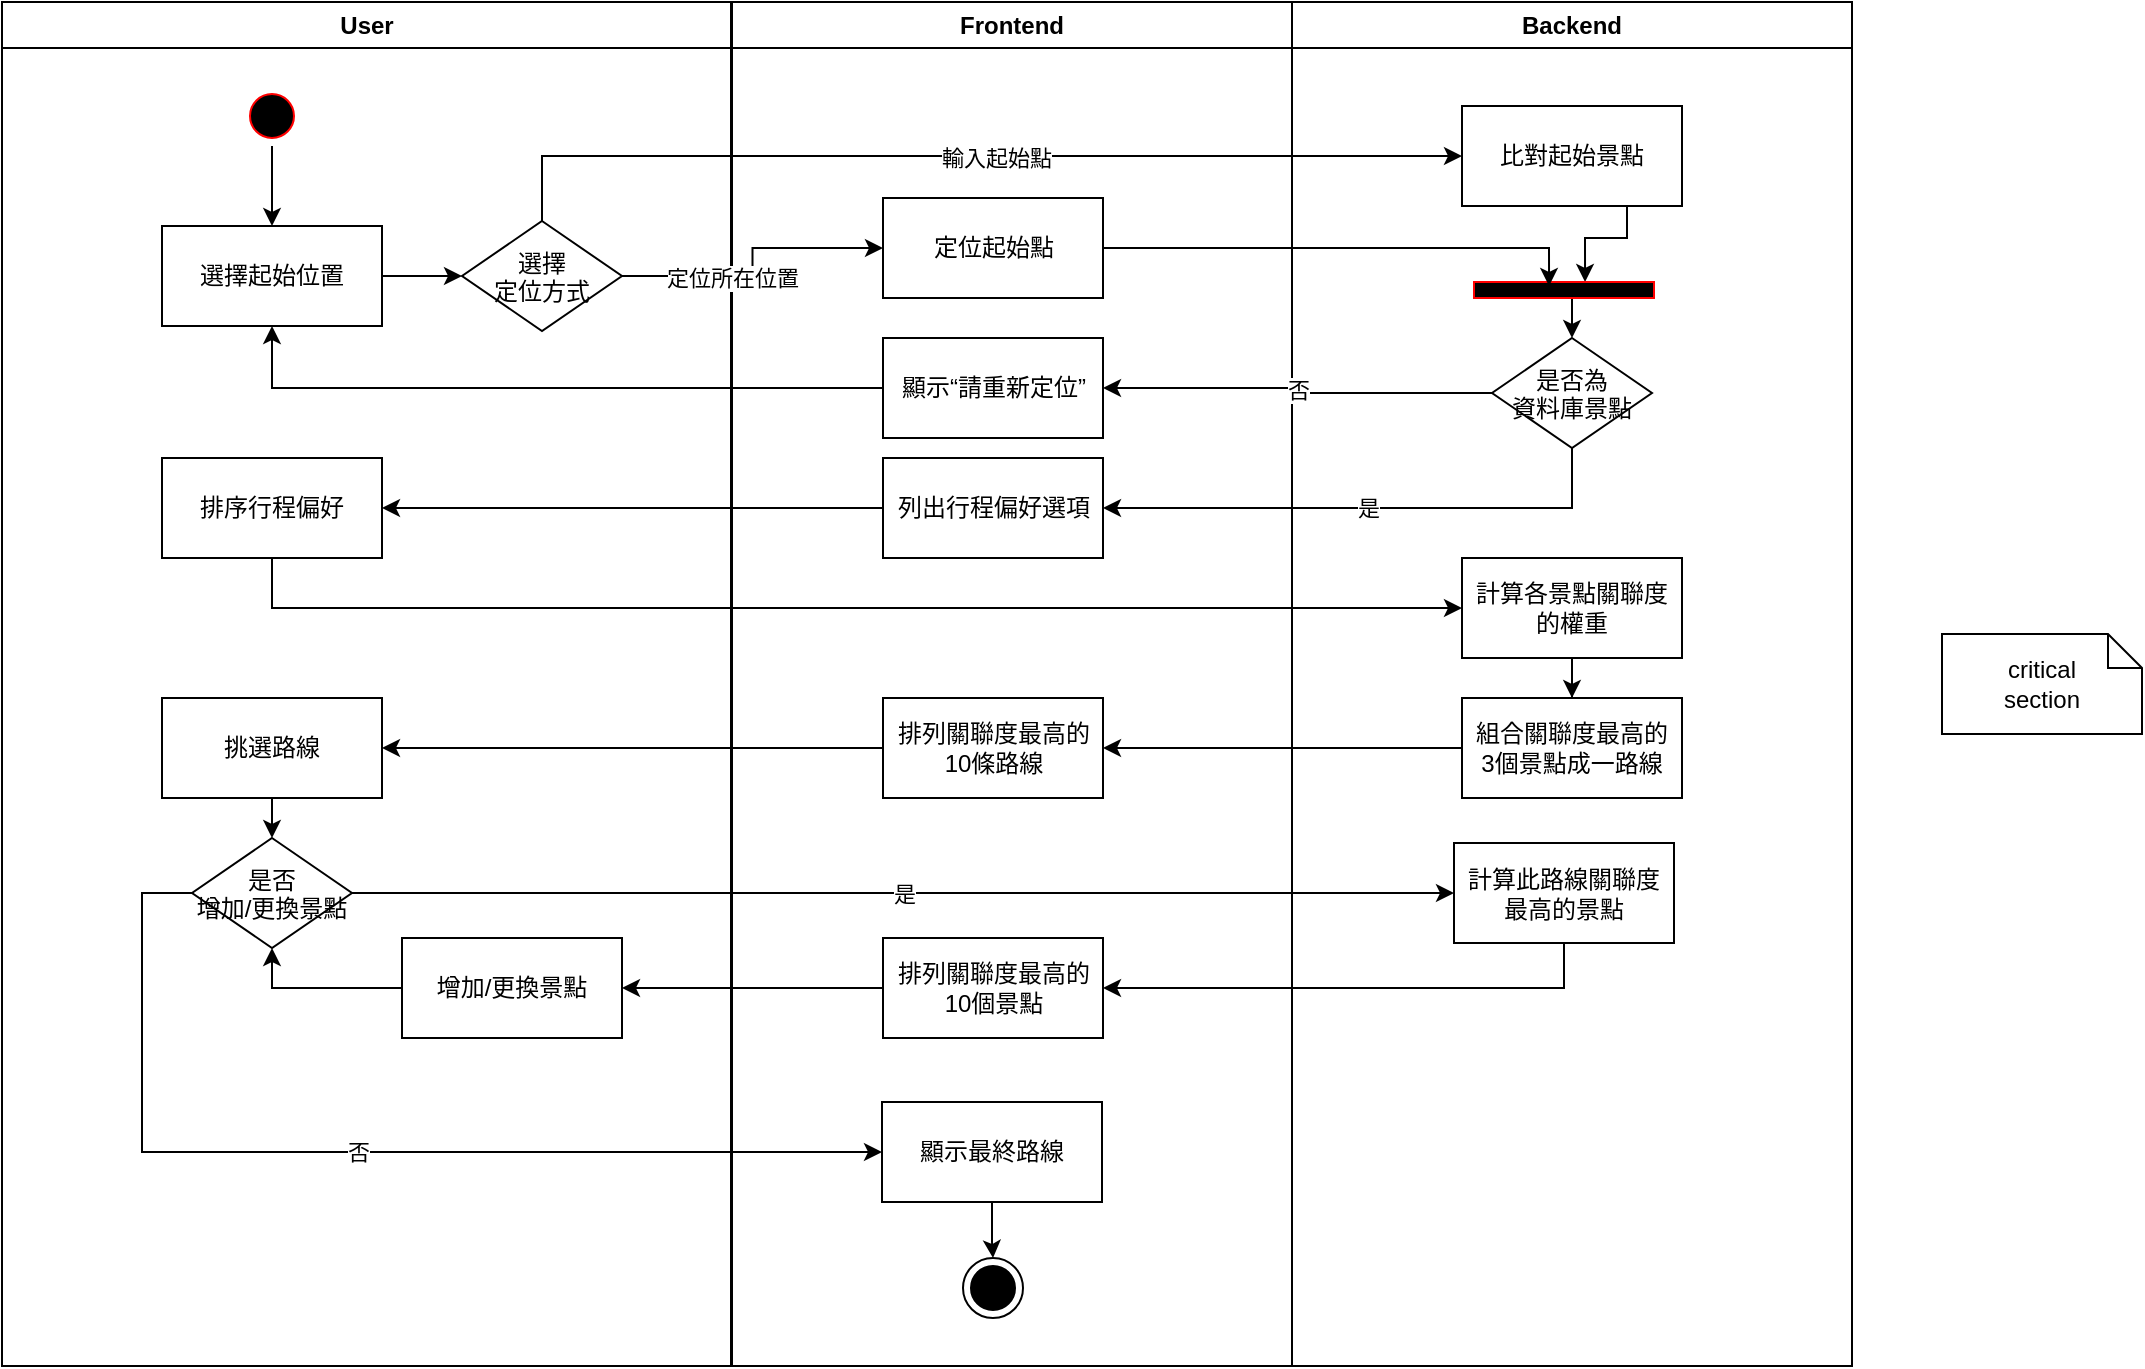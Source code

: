 <mxfile version="13.7.1" type="github">
  <diagram name="Page-1" id="e7e014a7-5840-1c2e-5031-d8a46d1fe8dd">
    <mxGraphModel dx="1186" dy="639" grid="1" gridSize="10" guides="1" tooltips="1" connect="1" arrows="1" fold="1" page="1" pageScale="1" pageWidth="1169" pageHeight="826" background="#ffffff" math="0" shadow="0">
      <root>
        <mxCell id="0" />
        <mxCell id="1" parent="0" />
        <mxCell id="2" value="User" style="swimlane;whiteSpace=wrap" parent="1" vertex="1">
          <mxGeometry x="80" y="72" width="364.5" height="682" as="geometry" />
        </mxCell>
        <mxCell id="ppK0j8vu8VuufxJVlu7I-67" style="edgeStyle=orthogonalEdgeStyle;rounded=0;orthogonalLoop=1;jettySize=auto;html=1;exitX=0.5;exitY=1;exitDx=0;exitDy=0;entryX=0.5;entryY=0;entryDx=0;entryDy=0;strokeColor=#000000;fillColor=#000000;" edge="1" parent="2" source="5" target="ppK0j8vu8VuufxJVlu7I-57">
          <mxGeometry relative="1" as="geometry" />
        </mxCell>
        <mxCell id="5" value="" style="ellipse;shape=startState;fillColor=#000000;strokeColor=#ff0000;" parent="2" vertex="1">
          <mxGeometry x="120" y="42" width="30" height="30" as="geometry" />
        </mxCell>
        <mxCell id="ppK0j8vu8VuufxJVlu7I-68" style="edgeStyle=orthogonalEdgeStyle;rounded=0;orthogonalLoop=1;jettySize=auto;html=1;exitX=1;exitY=0.5;exitDx=0;exitDy=0;entryX=0;entryY=0.5;entryDx=0;entryDy=0;strokeColor=#000000;fillColor=#000000;" edge="1" parent="2" source="ppK0j8vu8VuufxJVlu7I-57" target="21">
          <mxGeometry relative="1" as="geometry" />
        </mxCell>
        <mxCell id="ppK0j8vu8VuufxJVlu7I-57" value="選擇起始位置" style="rounded=0;whiteSpace=wrap;html=1;fillColor=#FFFFFF;" vertex="1" parent="2">
          <mxGeometry x="80" y="112" width="110" height="50" as="geometry" />
        </mxCell>
        <mxCell id="21" value="選擇&#xa;定位方式" style="rhombus;fillColor=#FFFFFF;strokeColor=#000000;" parent="2" vertex="1">
          <mxGeometry x="230" y="109.5" width="80" height="55" as="geometry" />
        </mxCell>
        <mxCell id="ppK0j8vu8VuufxJVlu7I-70" value="排序行程偏好" style="rounded=0;whiteSpace=wrap;html=1;" vertex="1" parent="2">
          <mxGeometry x="80" y="228" width="110" height="50" as="geometry" />
        </mxCell>
        <mxCell id="ppK0j8vu8VuufxJVlu7I-112" style="edgeStyle=orthogonalEdgeStyle;rounded=0;orthogonalLoop=1;jettySize=auto;html=1;exitX=0.5;exitY=1;exitDx=0;exitDy=0;entryX=0.5;entryY=0;entryDx=0;entryDy=0;strokeColor=#000000;fillColor=#000000;" edge="1" parent="2" source="ppK0j8vu8VuufxJVlu7I-109" target="ppK0j8vu8VuufxJVlu7I-111">
          <mxGeometry relative="1" as="geometry" />
        </mxCell>
        <mxCell id="ppK0j8vu8VuufxJVlu7I-109" value="挑選路線" style="rounded=0;whiteSpace=wrap;html=1;" vertex="1" parent="2">
          <mxGeometry x="80" y="348" width="110" height="50" as="geometry" />
        </mxCell>
        <mxCell id="ppK0j8vu8VuufxJVlu7I-111" value="是否&#xa;增加/更換景點" style="rhombus;fillColor=#FFFFFF;strokeColor=#000000;" vertex="1" parent="2">
          <mxGeometry x="95" y="418" width="80" height="55" as="geometry" />
        </mxCell>
        <mxCell id="ppK0j8vu8VuufxJVlu7I-124" style="edgeStyle=orthogonalEdgeStyle;rounded=0;orthogonalLoop=1;jettySize=auto;html=1;entryX=0.5;entryY=1;entryDx=0;entryDy=0;strokeColor=#000000;fillColor=#000000;" edge="1" parent="2" source="ppK0j8vu8VuufxJVlu7I-123" target="ppK0j8vu8VuufxJVlu7I-111">
          <mxGeometry relative="1" as="geometry">
            <Array as="points">
              <mxPoint x="135" y="493" />
            </Array>
          </mxGeometry>
        </mxCell>
        <mxCell id="ppK0j8vu8VuufxJVlu7I-123" value="增加/更換景點" style="rounded=0;whiteSpace=wrap;html=1;strokeColor=#000000;fillColor=#FFFFFF;" vertex="1" parent="2">
          <mxGeometry x="200" y="468" width="110" height="50" as="geometry" />
        </mxCell>
        <mxCell id="3" value="Frontend" style="swimlane;whiteSpace=wrap" parent="1" vertex="1">
          <mxGeometry x="445" y="72" width="280" height="682" as="geometry" />
        </mxCell>
        <mxCell id="ppK0j8vu8VuufxJVlu7I-50" value="定位起始點" style="rounded=0;whiteSpace=wrap;html=1;" vertex="1" parent="3">
          <mxGeometry x="75.5" y="98" width="110" height="50" as="geometry" />
        </mxCell>
        <mxCell id="ppK0j8vu8VuufxJVlu7I-72" value="列出行程偏好選項" style="rounded=0;whiteSpace=wrap;html=1;" vertex="1" parent="3">
          <mxGeometry x="75.5" y="228" width="110" height="50" as="geometry" />
        </mxCell>
        <mxCell id="ppK0j8vu8VuufxJVlu7I-86" value="顯示“請重新定位”" style="rounded=0;whiteSpace=wrap;html=1;" vertex="1" parent="3">
          <mxGeometry x="75.5" y="168" width="110" height="50" as="geometry" />
        </mxCell>
        <mxCell id="ppK0j8vu8VuufxJVlu7I-101" value="排列關聯度最高的10條路線" style="rounded=0;whiteSpace=wrap;html=1;" vertex="1" parent="3">
          <mxGeometry x="75.5" y="348" width="110" height="50" as="geometry" />
        </mxCell>
        <mxCell id="ppK0j8vu8VuufxJVlu7I-121" value="排列關聯度最高的10個景點" style="rounded=0;whiteSpace=wrap;html=1;strokeColor=#000000;fillColor=#FFFFFF;" vertex="1" parent="3">
          <mxGeometry x="75.5" y="468" width="110" height="50" as="geometry" />
        </mxCell>
        <mxCell id="38" value="" style="ellipse;shape=endState;fillColor=#000000;strokeColor=#000000;" parent="3" vertex="1">
          <mxGeometry x="115.5" y="628" width="30" height="30" as="geometry" />
        </mxCell>
        <mxCell id="ppK0j8vu8VuufxJVlu7I-127" style="edgeStyle=orthogonalEdgeStyle;rounded=0;orthogonalLoop=1;jettySize=auto;html=1;entryX=0.5;entryY=0;entryDx=0;entryDy=0;strokeColor=#000000;fillColor=#000000;" edge="1" parent="3" source="ppK0j8vu8VuufxJVlu7I-125" target="38">
          <mxGeometry relative="1" as="geometry" />
        </mxCell>
        <mxCell id="ppK0j8vu8VuufxJVlu7I-125" value="顯示最終路線" style="rounded=0;whiteSpace=wrap;html=1;strokeColor=#000000;fillColor=#FFFFFF;" vertex="1" parent="3">
          <mxGeometry x="75" y="550" width="110" height="50" as="geometry" />
        </mxCell>
        <mxCell id="4" value="Backend" style="swimlane;whiteSpace=wrap" parent="1" vertex="1">
          <mxGeometry x="725" y="72" width="280" height="682" as="geometry" />
        </mxCell>
        <mxCell id="ppK0j8vu8VuufxJVlu7I-64" style="edgeStyle=orthogonalEdgeStyle;rounded=0;orthogonalLoop=1;jettySize=auto;html=1;exitX=0.75;exitY=1;exitDx=0;exitDy=0;entryX=0.617;entryY=0;entryDx=0;entryDy=0;entryPerimeter=0;strokeColor=#000000;fillColor=#000000;" edge="1" parent="4" source="ppK0j8vu8VuufxJVlu7I-52" target="34">
          <mxGeometry relative="1" as="geometry">
            <Array as="points">
              <mxPoint x="168" y="118" />
              <mxPoint x="146" y="118" />
            </Array>
          </mxGeometry>
        </mxCell>
        <mxCell id="ppK0j8vu8VuufxJVlu7I-52" value="比對起始景點" style="rounded=0;whiteSpace=wrap;html=1;" vertex="1" parent="4">
          <mxGeometry x="85" y="52" width="110" height="50" as="geometry" />
        </mxCell>
        <mxCell id="ppK0j8vu8VuufxJVlu7I-103" style="edgeStyle=orthogonalEdgeStyle;rounded=0;orthogonalLoop=1;jettySize=auto;html=1;exitX=0.5;exitY=1;exitDx=0;exitDy=0;entryX=0.5;entryY=0;entryDx=0;entryDy=0;strokeColor=#000000;fillColor=#000000;" edge="1" parent="4" source="34" target="ppK0j8vu8VuufxJVlu7I-76">
          <mxGeometry relative="1" as="geometry" />
        </mxCell>
        <mxCell id="34" value="" style="whiteSpace=wrap;strokeColor=#FF0000;fillColor=#000000;" parent="4" vertex="1">
          <mxGeometry x="91" y="140" width="90" height="8" as="geometry" />
        </mxCell>
        <mxCell id="ppK0j8vu8VuufxJVlu7I-76" value="是否為&#xa;資料庫景點" style="rhombus;fillColor=#FFFFFF;strokeColor=#000000;" vertex="1" parent="4">
          <mxGeometry x="100" y="168" width="80" height="55" as="geometry" />
        </mxCell>
        <mxCell id="ppK0j8vu8VuufxJVlu7I-99" value="計算各景點關聯度&lt;br&gt;的權重" style="rounded=0;whiteSpace=wrap;html=1;" vertex="1" parent="4">
          <mxGeometry x="85" y="278" width="110" height="50" as="geometry" />
        </mxCell>
        <mxCell id="ppK0j8vu8VuufxJVlu7I-106" value="組合關聯度最高的&lt;br&gt;3個景點成一路線" style="rounded=0;whiteSpace=wrap;html=1;" vertex="1" parent="4">
          <mxGeometry x="85" y="348" width="110" height="50" as="geometry" />
        </mxCell>
        <mxCell id="ppK0j8vu8VuufxJVlu7I-105" style="edgeStyle=orthogonalEdgeStyle;rounded=0;orthogonalLoop=1;jettySize=auto;html=1;exitX=0.5;exitY=1;exitDx=0;exitDy=0;strokeColor=#000000;fillColor=#000000;" edge="1" parent="4" source="ppK0j8vu8VuufxJVlu7I-99" target="ppK0j8vu8VuufxJVlu7I-106">
          <mxGeometry relative="1" as="geometry">
            <mxPoint x="140" y="378" as="targetPoint" />
          </mxGeometry>
        </mxCell>
        <mxCell id="ppK0j8vu8VuufxJVlu7I-119" value="計算此路線關聯度&lt;br&gt;最高的景點" style="rounded=0;whiteSpace=wrap;html=1;strokeColor=#000000;fillColor=#FFFFFF;" vertex="1" parent="4">
          <mxGeometry x="81" y="420.5" width="110" height="50" as="geometry" />
        </mxCell>
        <mxCell id="ppK0j8vu8VuufxJVlu7I-53" style="edgeStyle=orthogonalEdgeStyle;rounded=0;orthogonalLoop=1;jettySize=auto;html=1;exitX=1;exitY=0.5;exitDx=0;exitDy=0;strokeColor=#000000;entryX=0.417;entryY=0.25;entryDx=0;entryDy=0;entryPerimeter=0;" edge="1" parent="1" source="ppK0j8vu8VuufxJVlu7I-50" target="34">
          <mxGeometry relative="1" as="geometry">
            <mxPoint x="850" y="300" as="targetPoint" />
            <Array as="points">
              <mxPoint x="853" y="195" />
            </Array>
          </mxGeometry>
        </mxCell>
        <mxCell id="ppK0j8vu8VuufxJVlu7I-61" style="edgeStyle=orthogonalEdgeStyle;rounded=0;orthogonalLoop=1;jettySize=auto;html=1;exitX=1;exitY=0.5;exitDx=0;exitDy=0;entryX=0;entryY=0.5;entryDx=0;entryDy=0;strokeColor=#000000;fillColor=#000000;" edge="1" parent="1" source="21" target="ppK0j8vu8VuufxJVlu7I-50">
          <mxGeometry relative="1" as="geometry" />
        </mxCell>
        <mxCell id="ppK0j8vu8VuufxJVlu7I-66" value="定位所在位置" style="edgeLabel;html=1;align=center;verticalAlign=middle;resizable=0;points=[];" vertex="1" connectable="0" parent="ppK0j8vu8VuufxJVlu7I-61">
          <mxGeometry x="-0.24" y="-1" relative="1" as="geometry">
            <mxPoint as="offset" />
          </mxGeometry>
        </mxCell>
        <mxCell id="ppK0j8vu8VuufxJVlu7I-62" style="edgeStyle=orthogonalEdgeStyle;rounded=0;orthogonalLoop=1;jettySize=auto;html=1;exitX=0.5;exitY=0;exitDx=0;exitDy=0;strokeColor=#000000;fillColor=#000000;entryX=0;entryY=0.5;entryDx=0;entryDy=0;" edge="1" parent="1" source="21" target="ppK0j8vu8VuufxJVlu7I-52">
          <mxGeometry relative="1" as="geometry">
            <mxPoint x="750" y="160" as="targetPoint" />
          </mxGeometry>
        </mxCell>
        <mxCell id="ppK0j8vu8VuufxJVlu7I-65" value="輸入起始點" style="edgeLabel;html=1;align=center;verticalAlign=middle;resizable=0;points=[];" vertex="1" connectable="0" parent="ppK0j8vu8VuufxJVlu7I-62">
          <mxGeometry x="0.051" y="-1" relative="1" as="geometry">
            <mxPoint as="offset" />
          </mxGeometry>
        </mxCell>
        <mxCell id="ppK0j8vu8VuufxJVlu7I-87" value="否" style="edgeStyle=orthogonalEdgeStyle;rounded=0;orthogonalLoop=1;jettySize=auto;html=1;exitX=0;exitY=0.5;exitDx=0;exitDy=0;entryX=1;entryY=0.5;entryDx=0;entryDy=0;strokeColor=#000000;fillColor=#000000;" edge="1" parent="1" source="ppK0j8vu8VuufxJVlu7I-76" target="ppK0j8vu8VuufxJVlu7I-86">
          <mxGeometry relative="1" as="geometry" />
        </mxCell>
        <mxCell id="ppK0j8vu8VuufxJVlu7I-88" value="是" style="edgeStyle=orthogonalEdgeStyle;rounded=0;orthogonalLoop=1;jettySize=auto;html=1;exitX=0.5;exitY=1;exitDx=0;exitDy=0;entryX=1;entryY=0.5;entryDx=0;entryDy=0;strokeColor=#000000;fillColor=#000000;" edge="1" parent="1" source="ppK0j8vu8VuufxJVlu7I-76" target="ppK0j8vu8VuufxJVlu7I-72">
          <mxGeometry relative="1" as="geometry" />
        </mxCell>
        <mxCell id="ppK0j8vu8VuufxJVlu7I-96" style="edgeStyle=orthogonalEdgeStyle;rounded=0;orthogonalLoop=1;jettySize=auto;html=1;exitX=0;exitY=0.5;exitDx=0;exitDy=0;entryX=1;entryY=0.5;entryDx=0;entryDy=0;strokeColor=#000000;fillColor=#000000;" edge="1" parent="1" source="ppK0j8vu8VuufxJVlu7I-72" target="ppK0j8vu8VuufxJVlu7I-70">
          <mxGeometry relative="1" as="geometry" />
        </mxCell>
        <mxCell id="ppK0j8vu8VuufxJVlu7I-97" style="edgeStyle=orthogonalEdgeStyle;rounded=0;orthogonalLoop=1;jettySize=auto;html=1;exitX=0;exitY=0.5;exitDx=0;exitDy=0;entryX=0.5;entryY=1;entryDx=0;entryDy=0;strokeColor=#000000;fillColor=#000000;" edge="1" parent="1" source="ppK0j8vu8VuufxJVlu7I-86" target="ppK0j8vu8VuufxJVlu7I-57">
          <mxGeometry relative="1" as="geometry" />
        </mxCell>
        <mxCell id="ppK0j8vu8VuufxJVlu7I-100" style="edgeStyle=orthogonalEdgeStyle;rounded=0;orthogonalLoop=1;jettySize=auto;html=1;strokeColor=#000000;fillColor=#000000;exitX=0;exitY=0.5;exitDx=0;exitDy=0;" edge="1" parent="1" source="ppK0j8vu8VuufxJVlu7I-106" target="ppK0j8vu8VuufxJVlu7I-101">
          <mxGeometry relative="1" as="geometry">
            <mxPoint x="630" y="413" as="targetPoint" />
          </mxGeometry>
        </mxCell>
        <mxCell id="ppK0j8vu8VuufxJVlu7I-107" style="edgeStyle=orthogonalEdgeStyle;rounded=0;orthogonalLoop=1;jettySize=auto;html=1;exitX=0.5;exitY=1;exitDx=0;exitDy=0;strokeColor=#000000;fillColor=#000000;entryX=0;entryY=0.5;entryDx=0;entryDy=0;" edge="1" parent="1" source="ppK0j8vu8VuufxJVlu7I-70" target="ppK0j8vu8VuufxJVlu7I-99">
          <mxGeometry relative="1" as="geometry">
            <mxPoint x="740" y="400" as="targetPoint" />
          </mxGeometry>
        </mxCell>
        <mxCell id="31" value="critical&#xa;section" style="shape=note;whiteSpace=wrap;size=17" parent="1" vertex="1">
          <mxGeometry x="1050" y="388" width="100" height="50" as="geometry" />
        </mxCell>
        <mxCell id="ppK0j8vu8VuufxJVlu7I-108" style="edgeStyle=orthogonalEdgeStyle;rounded=0;orthogonalLoop=1;jettySize=auto;html=1;exitX=0;exitY=0.5;exitDx=0;exitDy=0;strokeColor=#000000;fillColor=#000000;" edge="1" parent="1" source="ppK0j8vu8VuufxJVlu7I-101" target="ppK0j8vu8VuufxJVlu7I-109">
          <mxGeometry relative="1" as="geometry">
            <mxPoint x="270" y="445" as="targetPoint" />
          </mxGeometry>
        </mxCell>
        <mxCell id="ppK0j8vu8VuufxJVlu7I-118" value="是" style="edgeStyle=orthogonalEdgeStyle;rounded=0;orthogonalLoop=1;jettySize=auto;html=1;exitX=1;exitY=0.5;exitDx=0;exitDy=0;strokeColor=#000000;fillColor=#000000;entryX=0;entryY=0.5;entryDx=0;entryDy=0;" edge="1" parent="1" source="ppK0j8vu8VuufxJVlu7I-111" target="ppK0j8vu8VuufxJVlu7I-119">
          <mxGeometry relative="1" as="geometry">
            <mxPoint x="520" y="518" as="targetPoint" />
          </mxGeometry>
        </mxCell>
        <mxCell id="ppK0j8vu8VuufxJVlu7I-120" style="edgeStyle=orthogonalEdgeStyle;rounded=0;orthogonalLoop=1;jettySize=auto;html=1;exitX=0.5;exitY=1;exitDx=0;exitDy=0;strokeColor=#000000;fillColor=#000000;entryX=1;entryY=0.5;entryDx=0;entryDy=0;" edge="1" parent="1" source="ppK0j8vu8VuufxJVlu7I-119" target="ppK0j8vu8VuufxJVlu7I-121">
          <mxGeometry relative="1" as="geometry">
            <mxPoint x="390" y="590" as="targetPoint" />
          </mxGeometry>
        </mxCell>
        <mxCell id="ppK0j8vu8VuufxJVlu7I-122" style="edgeStyle=orthogonalEdgeStyle;rounded=0;orthogonalLoop=1;jettySize=auto;html=1;strokeColor=#000000;fillColor=#000000;entryX=1;entryY=0.5;entryDx=0;entryDy=0;" edge="1" parent="1" source="ppK0j8vu8VuufxJVlu7I-121" target="ppK0j8vu8VuufxJVlu7I-123">
          <mxGeometry relative="1" as="geometry">
            <mxPoint x="390" y="577.5" as="targetPoint" />
          </mxGeometry>
        </mxCell>
        <mxCell id="ppK0j8vu8VuufxJVlu7I-126" value="否" style="edgeStyle=orthogonalEdgeStyle;rounded=0;orthogonalLoop=1;jettySize=auto;html=1;entryX=0;entryY=0.5;entryDx=0;entryDy=0;strokeColor=#000000;fillColor=#000000;" edge="1" parent="1" source="ppK0j8vu8VuufxJVlu7I-111" target="ppK0j8vu8VuufxJVlu7I-125">
          <mxGeometry relative="1" as="geometry">
            <Array as="points">
              <mxPoint x="150" y="518" />
              <mxPoint x="150" y="647" />
            </Array>
          </mxGeometry>
        </mxCell>
      </root>
    </mxGraphModel>
  </diagram>
</mxfile>
